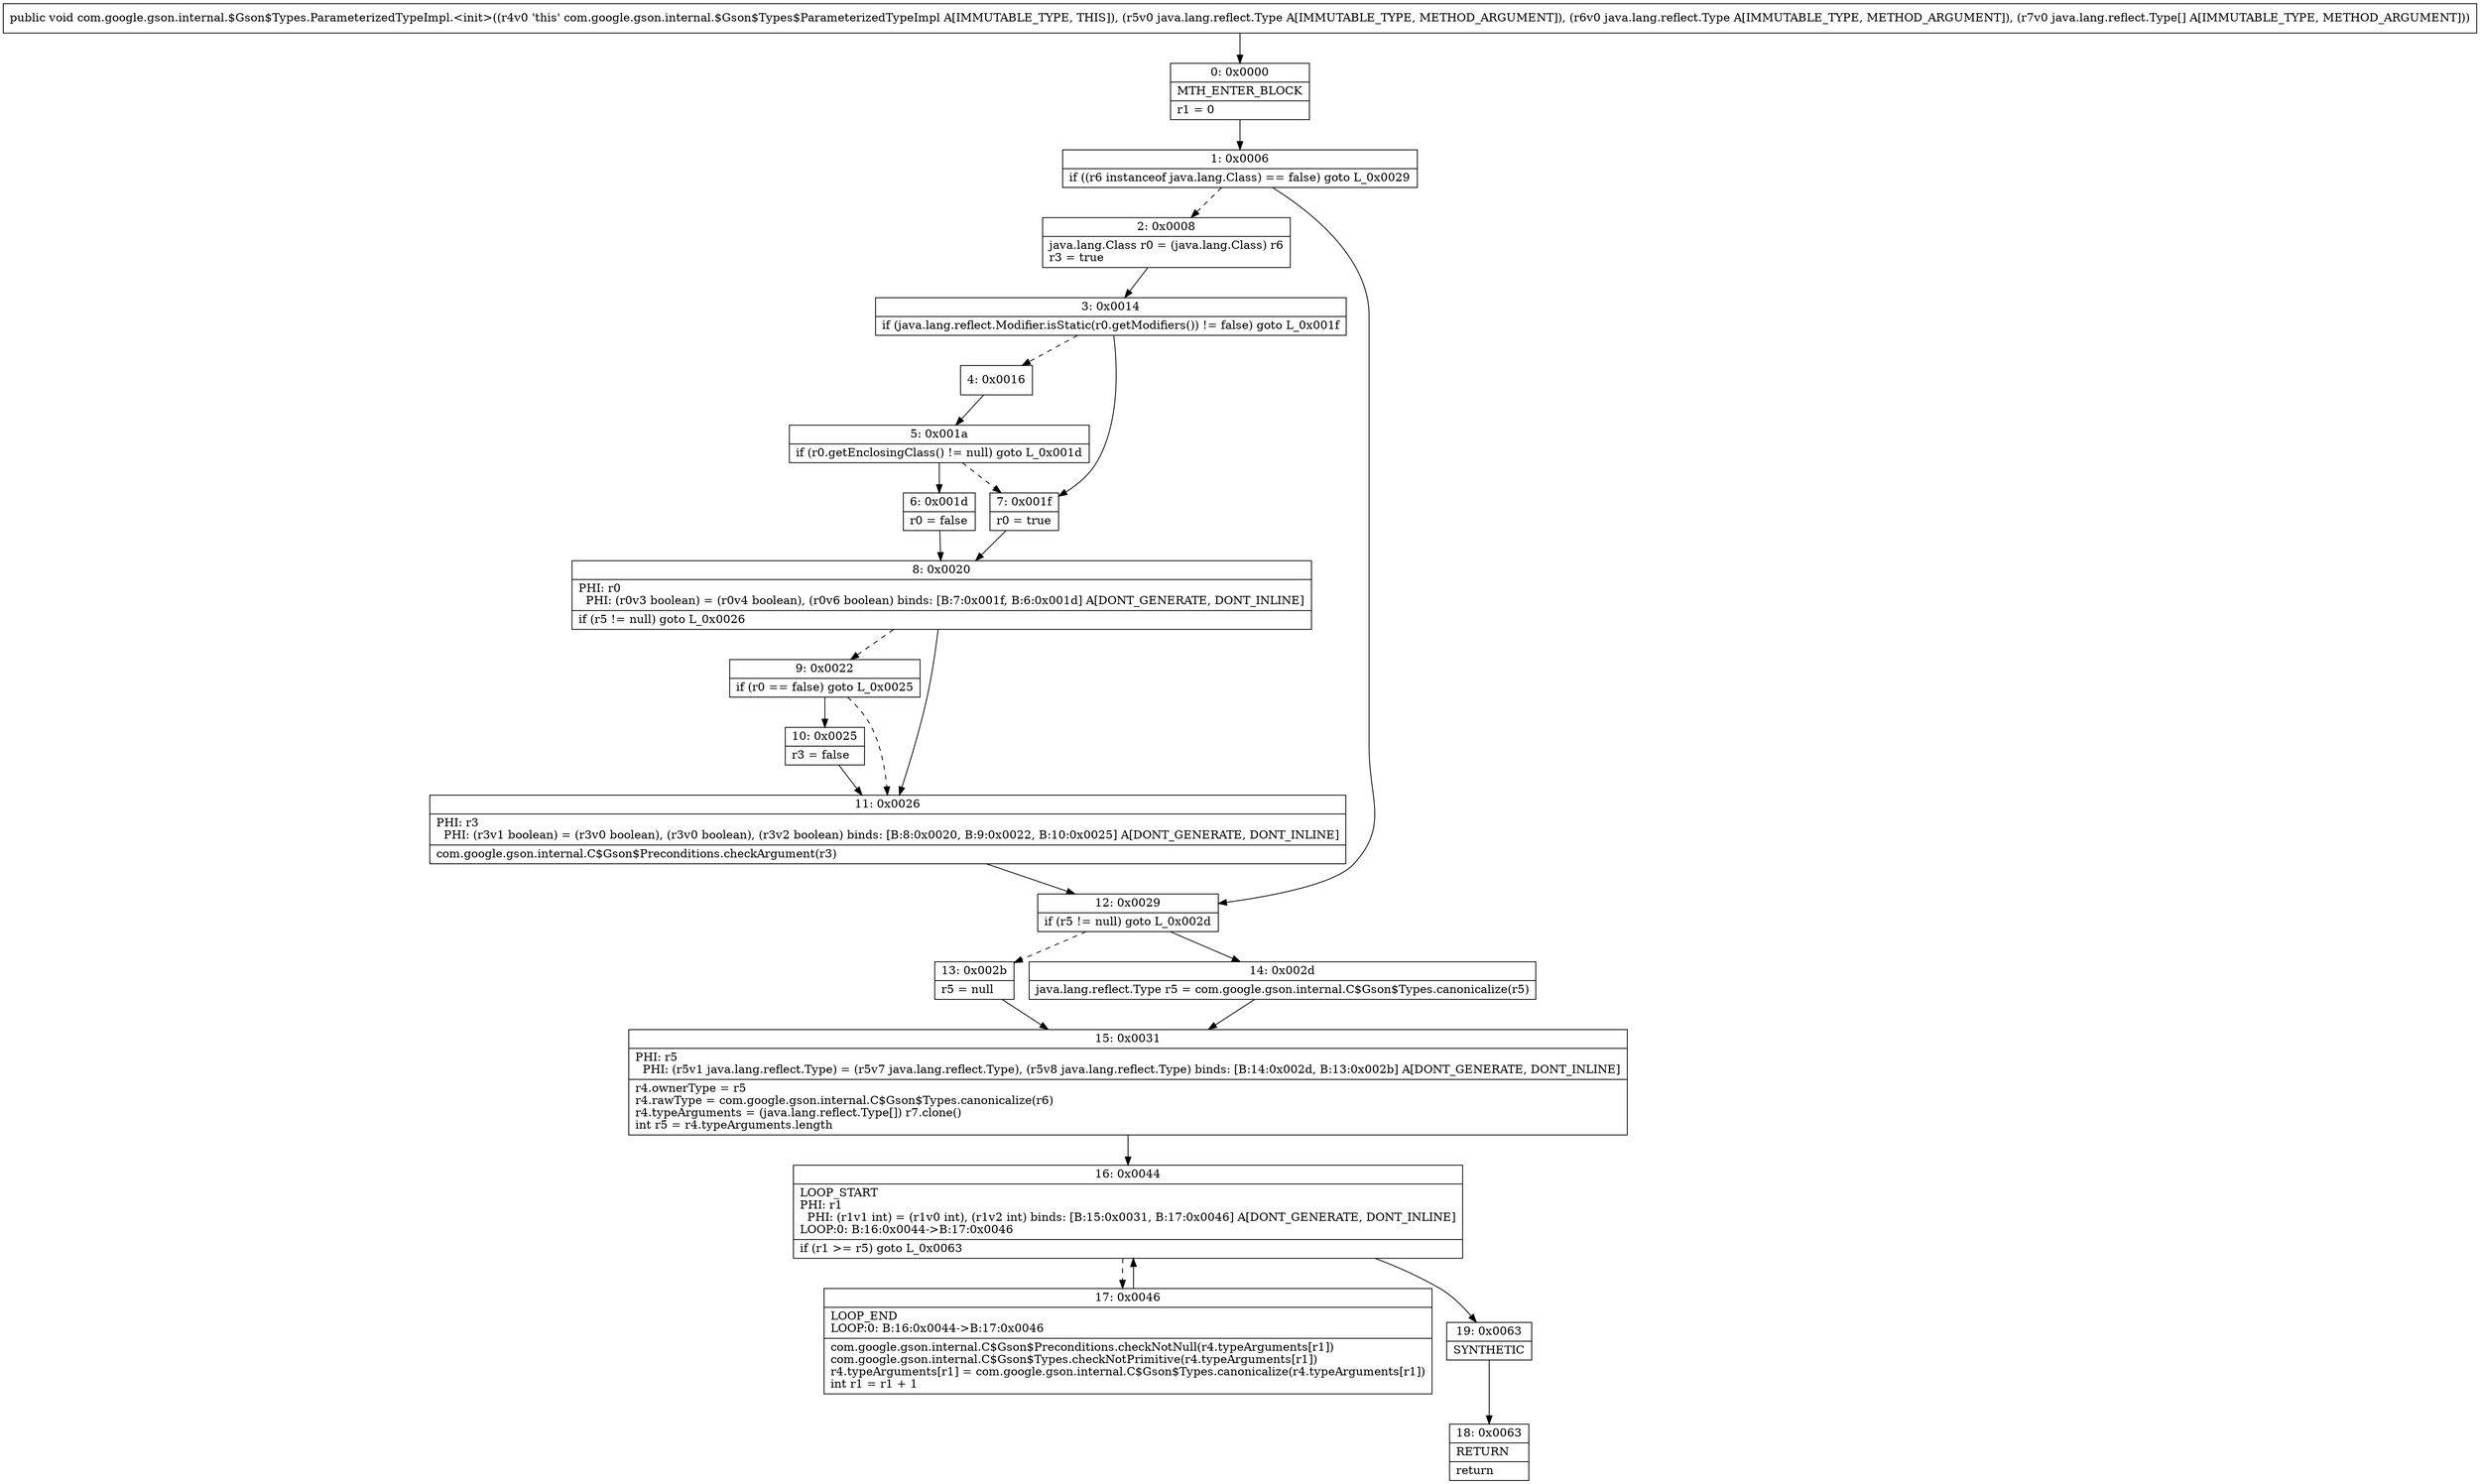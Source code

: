 digraph "CFG forcom.google.gson.internal.$Gson$Types.ParameterizedTypeImpl.\<init\>(Ljava\/lang\/reflect\/Type;Ljava\/lang\/reflect\/Type;[Ljava\/lang\/reflect\/Type;)V" {
Node_0 [shape=record,label="{0\:\ 0x0000|MTH_ENTER_BLOCK\l|r1 = 0\l}"];
Node_1 [shape=record,label="{1\:\ 0x0006|if ((r6 instanceof java.lang.Class) == false) goto L_0x0029\l}"];
Node_2 [shape=record,label="{2\:\ 0x0008|java.lang.Class r0 = (java.lang.Class) r6\lr3 = true\l}"];
Node_3 [shape=record,label="{3\:\ 0x0014|if (java.lang.reflect.Modifier.isStatic(r0.getModifiers()) != false) goto L_0x001f\l}"];
Node_4 [shape=record,label="{4\:\ 0x0016}"];
Node_5 [shape=record,label="{5\:\ 0x001a|if (r0.getEnclosingClass() != null) goto L_0x001d\l}"];
Node_6 [shape=record,label="{6\:\ 0x001d|r0 = false\l}"];
Node_7 [shape=record,label="{7\:\ 0x001f|r0 = true\l}"];
Node_8 [shape=record,label="{8\:\ 0x0020|PHI: r0 \l  PHI: (r0v3 boolean) = (r0v4 boolean), (r0v6 boolean) binds: [B:7:0x001f, B:6:0x001d] A[DONT_GENERATE, DONT_INLINE]\l|if (r5 != null) goto L_0x0026\l}"];
Node_9 [shape=record,label="{9\:\ 0x0022|if (r0 == false) goto L_0x0025\l}"];
Node_10 [shape=record,label="{10\:\ 0x0025|r3 = false\l}"];
Node_11 [shape=record,label="{11\:\ 0x0026|PHI: r3 \l  PHI: (r3v1 boolean) = (r3v0 boolean), (r3v0 boolean), (r3v2 boolean) binds: [B:8:0x0020, B:9:0x0022, B:10:0x0025] A[DONT_GENERATE, DONT_INLINE]\l|com.google.gson.internal.C$Gson$Preconditions.checkArgument(r3)\l}"];
Node_12 [shape=record,label="{12\:\ 0x0029|if (r5 != null) goto L_0x002d\l}"];
Node_13 [shape=record,label="{13\:\ 0x002b|r5 = null\l}"];
Node_14 [shape=record,label="{14\:\ 0x002d|java.lang.reflect.Type r5 = com.google.gson.internal.C$Gson$Types.canonicalize(r5)\l}"];
Node_15 [shape=record,label="{15\:\ 0x0031|PHI: r5 \l  PHI: (r5v1 java.lang.reflect.Type) = (r5v7 java.lang.reflect.Type), (r5v8 java.lang.reflect.Type) binds: [B:14:0x002d, B:13:0x002b] A[DONT_GENERATE, DONT_INLINE]\l|r4.ownerType = r5\lr4.rawType = com.google.gson.internal.C$Gson$Types.canonicalize(r6)\lr4.typeArguments = (java.lang.reflect.Type[]) r7.clone()\lint r5 = r4.typeArguments.length\l}"];
Node_16 [shape=record,label="{16\:\ 0x0044|LOOP_START\lPHI: r1 \l  PHI: (r1v1 int) = (r1v0 int), (r1v2 int) binds: [B:15:0x0031, B:17:0x0046] A[DONT_GENERATE, DONT_INLINE]\lLOOP:0: B:16:0x0044\-\>B:17:0x0046\l|if (r1 \>= r5) goto L_0x0063\l}"];
Node_17 [shape=record,label="{17\:\ 0x0046|LOOP_END\lLOOP:0: B:16:0x0044\-\>B:17:0x0046\l|com.google.gson.internal.C$Gson$Preconditions.checkNotNull(r4.typeArguments[r1])\lcom.google.gson.internal.C$Gson$Types.checkNotPrimitive(r4.typeArguments[r1])\lr4.typeArguments[r1] = com.google.gson.internal.C$Gson$Types.canonicalize(r4.typeArguments[r1])\lint r1 = r1 + 1\l}"];
Node_18 [shape=record,label="{18\:\ 0x0063|RETURN\l|return\l}"];
Node_19 [shape=record,label="{19\:\ 0x0063|SYNTHETIC\l}"];
MethodNode[shape=record,label="{public void com.google.gson.internal.$Gson$Types.ParameterizedTypeImpl.\<init\>((r4v0 'this' com.google.gson.internal.$Gson$Types$ParameterizedTypeImpl A[IMMUTABLE_TYPE, THIS]), (r5v0 java.lang.reflect.Type A[IMMUTABLE_TYPE, METHOD_ARGUMENT]), (r6v0 java.lang.reflect.Type A[IMMUTABLE_TYPE, METHOD_ARGUMENT]), (r7v0 java.lang.reflect.Type[] A[IMMUTABLE_TYPE, METHOD_ARGUMENT])) }"];
MethodNode -> Node_0;
Node_0 -> Node_1;
Node_1 -> Node_2[style=dashed];
Node_1 -> Node_12;
Node_2 -> Node_3;
Node_3 -> Node_4[style=dashed];
Node_3 -> Node_7;
Node_4 -> Node_5;
Node_5 -> Node_6;
Node_5 -> Node_7[style=dashed];
Node_6 -> Node_8;
Node_7 -> Node_8;
Node_8 -> Node_9[style=dashed];
Node_8 -> Node_11;
Node_9 -> Node_10;
Node_9 -> Node_11[style=dashed];
Node_10 -> Node_11;
Node_11 -> Node_12;
Node_12 -> Node_13[style=dashed];
Node_12 -> Node_14;
Node_13 -> Node_15;
Node_14 -> Node_15;
Node_15 -> Node_16;
Node_16 -> Node_17[style=dashed];
Node_16 -> Node_19;
Node_17 -> Node_16;
Node_19 -> Node_18;
}

